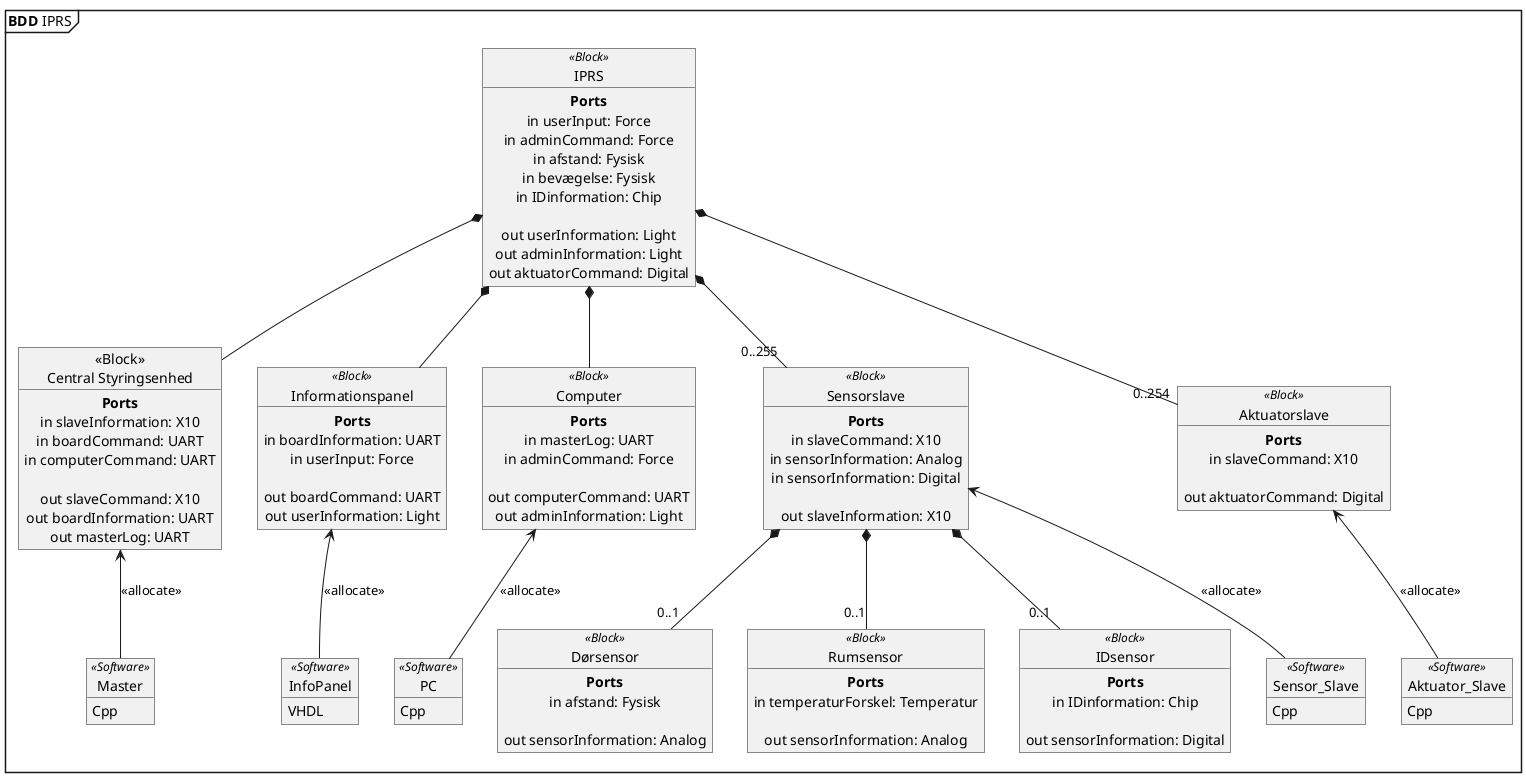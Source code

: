 @startuml BDD IPRS
skinparam defaultTextAlignment center
hide empty members

mainframe **BDD** IPRS


object IPRS <<Block>>  {
**Ports**
in userInput: Force
in adminCommand: Force
in afstand: Fysisk
in bevægelse: Fysisk
in IDinformation: Chip
\t
out userInformation: Light
out adminInformation: Light
out aktuatorCommand: Digital
}

object "<<Block>>\nCentral Styringsenhed" as master {
**Ports**
in slaveInformation: X10
in boardCommand: UART
in computerCommand: UART
\t
out slaveCommand: X10
out boardInformation: UART
out masterLog: UART
}

object Informationspanel <<Block>> {
**Ports**
in boardInformation: UART
in userInput: Force
\t
out boardCommand: UART
out userInformation: Light
}

object Computer <<Block>> {
**Ports**
in masterLog: UART
in adminCommand: Force
\t
out computerCommand: UART
out adminInformation: Light
}
' Måske mus/tastetur

object Sensorslave <<Block>> {
**Ports**
in slaveCommand: X10
in sensorInformation: Analog
in sensorInformation: Digital
\t
out slaveInformation: X10
}

object Aktuatorslave <<Block>> {
**Ports**
in slaveCommand: X10
\t
out aktuatorCommand: Digital
}

object Dørsensor <<Block>>  {
**Ports**
in afstand: Fysisk
\t
out sensorInformation: Analog
}

object Rumsensor <<Block>>  {
**Ports**
in temperaturForskel: Temperatur
\t
out sensorInformation: Analog
}

object IDsensor <<Block>> {
**Ports**
in IDinformation: Chip
\t
out sensorInformation: Digital
}

object Master <<Software>> {
    Cpp
}

object PC <<Software>> {
    Cpp
}

object InfoPanel <<Software>> {
    VHDL
}

object Sensor_Slave <<Software>> {
    Cpp
}

object Aktuator_Slave <<Software>> {
    Cpp
}




master <-- Master  : "<<allocate>>" 
Computer <-- PC : "<<allocate>>"
Informationspanel <-- InfoPanel : "<<allocate>>"
Sensorslave <-- Sensor_Slave : "<<allocate>>"
Aktuatorslave <-- Aktuator_Slave : "<<allocate>>"


IPRS *-- master
IPRS *-- Informationspanel
IPRS *-- Computer
IPRS *-- "0..254" Aktuatorslave
IPRS *-- "0..255" Sensorslave
Sensorslave  *-- "0..1" Dørsensor 
Sensorslave *-- "0..1" Rumsensor
Sensorslave *-- "0..1" IDsensor
@enduml